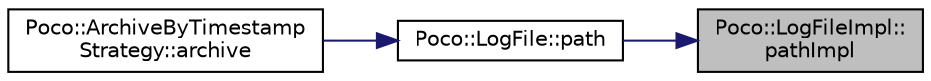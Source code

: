 digraph "Poco::LogFileImpl::pathImpl"
{
 // LATEX_PDF_SIZE
  edge [fontname="Helvetica",fontsize="10",labelfontname="Helvetica",labelfontsize="10"];
  node [fontname="Helvetica",fontsize="10",shape=record];
  rankdir="RL";
  Node1 [label="Poco::LogFileImpl::\lpathImpl",height=0.2,width=0.4,color="black", fillcolor="grey75", style="filled", fontcolor="black",tooltip=" "];
  Node1 -> Node2 [dir="back",color="midnightblue",fontsize="10",style="solid"];
  Node2 [label="Poco::LogFile::path",height=0.2,width=0.4,color="black", fillcolor="white", style="filled",URL="$classPoco_1_1LogFile.html#af1ce469c70625ea798d6c4cb27ff5207",tooltip="Returns the date and time the log file was created."];
  Node2 -> Node3 [dir="back",color="midnightblue",fontsize="10",style="solid"];
  Node3 [label="Poco::ArchiveByTimestamp\lStrategy::archive",height=0.2,width=0.4,color="black", fillcolor="white", style="filled",URL="$classPoco_1_1ArchiveByTimestampStrategy.html#a4c7041adef17134cd34ed2d5b78e9306",tooltip=" "];
}
